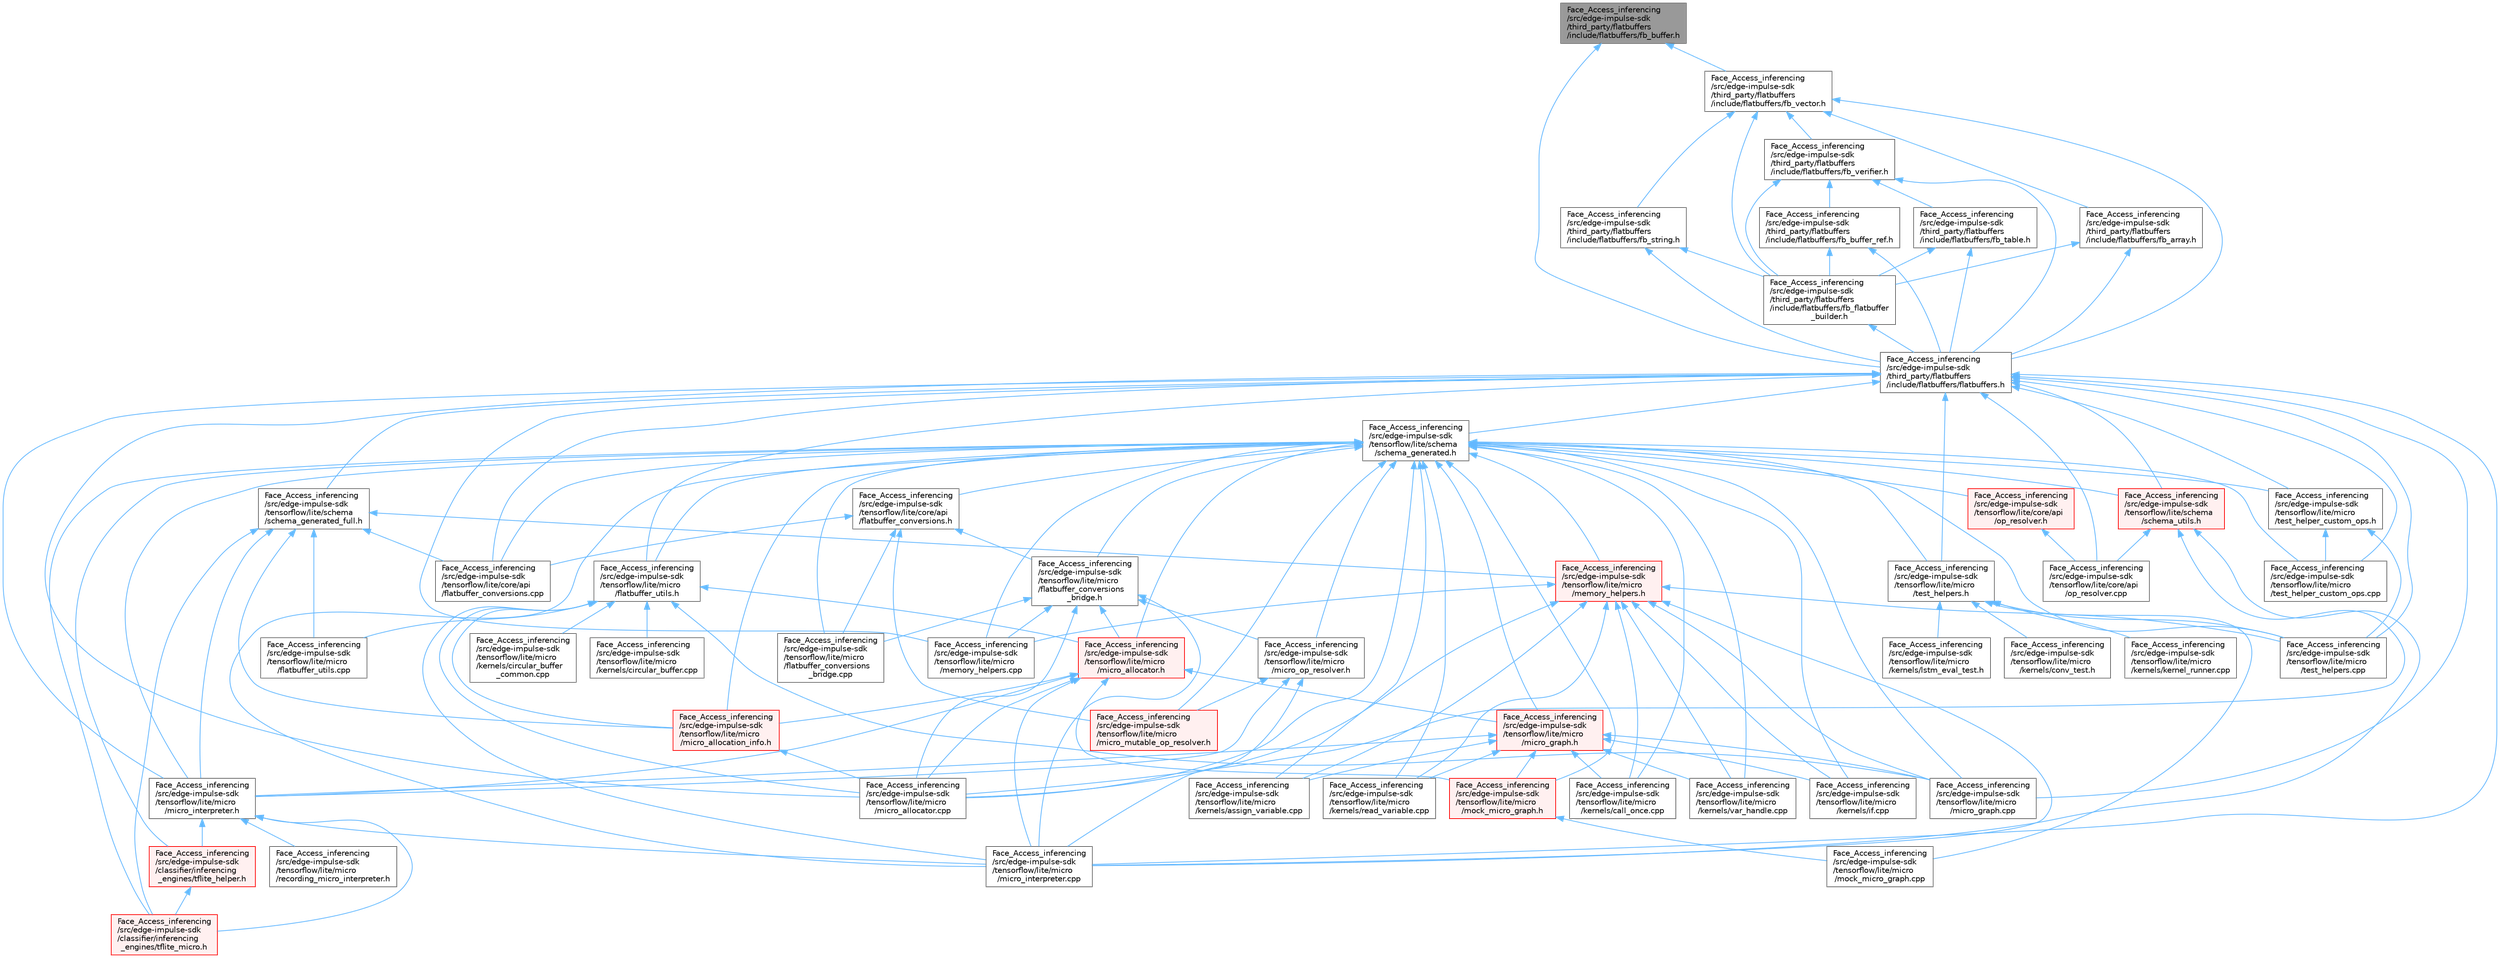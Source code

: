 digraph "Face_Access_inferencing/src/edge-impulse-sdk/third_party/flatbuffers/include/flatbuffers/fb_buffer.h"
{
 // LATEX_PDF_SIZE
  bgcolor="transparent";
  edge [fontname=Helvetica,fontsize=10,labelfontname=Helvetica,labelfontsize=10];
  node [fontname=Helvetica,fontsize=10,shape=box,height=0.2,width=0.4];
  Node1 [id="Node000001",label="Face_Access_inferencing\l/src/edge-impulse-sdk\l/third_party/flatbuffers\l/include/flatbuffers/fb_buffer.h",height=0.2,width=0.4,color="gray40", fillcolor="grey60", style="filled", fontcolor="black",tooltip=" "];
  Node1 -> Node2 [id="edge1_Node000001_Node000002",dir="back",color="steelblue1",style="solid",tooltip=" "];
  Node2 [id="Node000002",label="Face_Access_inferencing\l/src/edge-impulse-sdk\l/third_party/flatbuffers\l/include/flatbuffers/fb_vector.h",height=0.2,width=0.4,color="grey40", fillcolor="white", style="filled",URL="$fb__vector_8h.html",tooltip=" "];
  Node2 -> Node3 [id="edge2_Node000002_Node000003",dir="back",color="steelblue1",style="solid",tooltip=" "];
  Node3 [id="Node000003",label="Face_Access_inferencing\l/src/edge-impulse-sdk\l/third_party/flatbuffers\l/include/flatbuffers/fb_array.h",height=0.2,width=0.4,color="grey40", fillcolor="white", style="filled",URL="$fb__array_8h.html",tooltip=" "];
  Node3 -> Node4 [id="edge3_Node000003_Node000004",dir="back",color="steelblue1",style="solid",tooltip=" "];
  Node4 [id="Node000004",label="Face_Access_inferencing\l/src/edge-impulse-sdk\l/third_party/flatbuffers\l/include/flatbuffers/fb_flatbuffer\l_builder.h",height=0.2,width=0.4,color="grey40", fillcolor="white", style="filled",URL="$fb__flatbuffer__builder_8h.html",tooltip=" "];
  Node4 -> Node5 [id="edge4_Node000004_Node000005",dir="back",color="steelblue1",style="solid",tooltip=" "];
  Node5 [id="Node000005",label="Face_Access_inferencing\l/src/edge-impulse-sdk\l/third_party/flatbuffers\l/include/flatbuffers/flatbuffers.h",height=0.2,width=0.4,color="grey40", fillcolor="white", style="filled",URL="$_face___access__inferencing_2src_2edge-impulse-sdk_2third__party_2flatbuffers_2include_2flatbuffers_2flatbuffers_8h.html",tooltip=" "];
  Node5 -> Node6 [id="edge5_Node000005_Node000006",dir="back",color="steelblue1",style="solid",tooltip=" "];
  Node6 [id="Node000006",label="Face_Access_inferencing\l/src/edge-impulse-sdk\l/tensorflow/lite/core/api\l/flatbuffer_conversions.cpp",height=0.2,width=0.4,color="grey40", fillcolor="white", style="filled",URL="$_face___access__inferencing_2src_2edge-impulse-sdk_2tensorflow_2lite_2core_2api_2flatbuffer__conversions_8cpp.html",tooltip=" "];
  Node5 -> Node7 [id="edge6_Node000005_Node000007",dir="back",color="steelblue1",style="solid",tooltip=" "];
  Node7 [id="Node000007",label="Face_Access_inferencing\l/src/edge-impulse-sdk\l/tensorflow/lite/core/api\l/op_resolver.cpp",height=0.2,width=0.4,color="grey40", fillcolor="white", style="filled",URL="$_face___access__inferencing_2src_2edge-impulse-sdk_2tensorflow_2lite_2core_2api_2op__resolver_8cpp.html",tooltip=" "];
  Node5 -> Node8 [id="edge7_Node000005_Node000008",dir="back",color="steelblue1",style="solid",tooltip=" "];
  Node8 [id="Node000008",label="Face_Access_inferencing\l/src/edge-impulse-sdk\l/tensorflow/lite/micro\l/flatbuffer_utils.h",height=0.2,width=0.4,color="grey40", fillcolor="white", style="filled",URL="$_face___access__inferencing_2src_2edge-impulse-sdk_2tensorflow_2lite_2micro_2flatbuffer__utils_8h.html",tooltip=" "];
  Node8 -> Node9 [id="edge8_Node000008_Node000009",dir="back",color="steelblue1",style="solid",tooltip=" "];
  Node9 [id="Node000009",label="Face_Access_inferencing\l/src/edge-impulse-sdk\l/tensorflow/lite/micro\l/flatbuffer_utils.cpp",height=0.2,width=0.4,color="grey40", fillcolor="white", style="filled",URL="$_face___access__inferencing_2src_2edge-impulse-sdk_2tensorflow_2lite_2micro_2flatbuffer__utils_8cpp.html",tooltip=" "];
  Node8 -> Node10 [id="edge9_Node000008_Node000010",dir="back",color="steelblue1",style="solid",tooltip=" "];
  Node10 [id="Node000010",label="Face_Access_inferencing\l/src/edge-impulse-sdk\l/tensorflow/lite/micro\l/kernels/circular_buffer.cpp",height=0.2,width=0.4,color="grey40", fillcolor="white", style="filled",URL="$_face___access__inferencing_2src_2edge-impulse-sdk_2tensorflow_2lite_2micro_2kernels_2circular__buffer_8cpp.html",tooltip=" "];
  Node8 -> Node11 [id="edge10_Node000008_Node000011",dir="back",color="steelblue1",style="solid",tooltip=" "];
  Node11 [id="Node000011",label="Face_Access_inferencing\l/src/edge-impulse-sdk\l/tensorflow/lite/micro\l/kernels/circular_buffer\l_common.cpp",height=0.2,width=0.4,color="grey40", fillcolor="white", style="filled",URL="$_face___access__inferencing_2src_2edge-impulse-sdk_2tensorflow_2lite_2micro_2kernels_2circular__buffer__common_8cpp.html",tooltip=" "];
  Node8 -> Node12 [id="edge11_Node000008_Node000012",dir="back",color="steelblue1",style="solid",tooltip=" "];
  Node12 [id="Node000012",label="Face_Access_inferencing\l/src/edge-impulse-sdk\l/tensorflow/lite/micro\l/micro_allocation_info.h",height=0.2,width=0.4,color="red", fillcolor="#FFF0F0", style="filled",URL="$_face___access__inferencing_2src_2edge-impulse-sdk_2tensorflow_2lite_2micro_2micro__allocation__info_8h.html",tooltip=" "];
  Node12 -> Node14 [id="edge12_Node000012_Node000014",dir="back",color="steelblue1",style="solid",tooltip=" "];
  Node14 [id="Node000014",label="Face_Access_inferencing\l/src/edge-impulse-sdk\l/tensorflow/lite/micro\l/micro_allocator.cpp",height=0.2,width=0.4,color="grey40", fillcolor="white", style="filled",URL="$_face___access__inferencing_2src_2edge-impulse-sdk_2tensorflow_2lite_2micro_2micro__allocator_8cpp.html",tooltip=" "];
  Node8 -> Node14 [id="edge13_Node000008_Node000014",dir="back",color="steelblue1",style="solid",tooltip=" "];
  Node8 -> Node15 [id="edge14_Node000008_Node000015",dir="back",color="steelblue1",style="solid",tooltip=" "];
  Node15 [id="Node000015",label="Face_Access_inferencing\l/src/edge-impulse-sdk\l/tensorflow/lite/micro\l/micro_allocator.h",height=0.2,width=0.4,color="red", fillcolor="#FFF0F0", style="filled",URL="$_face___access__inferencing_2src_2edge-impulse-sdk_2tensorflow_2lite_2micro_2micro__allocator_8h.html",tooltip=" "];
  Node15 -> Node12 [id="edge15_Node000015_Node000012",dir="back",color="steelblue1",style="solid",tooltip=" "];
  Node15 -> Node14 [id="edge16_Node000015_Node000014",dir="back",color="steelblue1",style="solid",tooltip=" "];
  Node15 -> Node179 [id="edge17_Node000015_Node000179",dir="back",color="steelblue1",style="solid",tooltip=" "];
  Node179 [id="Node000179",label="Face_Access_inferencing\l/src/edge-impulse-sdk\l/tensorflow/lite/micro\l/micro_graph.h",height=0.2,width=0.4,color="red", fillcolor="#FFF0F0", style="filled",URL="$_face___access__inferencing_2src_2edge-impulse-sdk_2tensorflow_2lite_2micro_2micro__graph_8h.html",tooltip=" "];
  Node179 -> Node36 [id="edge18_Node000179_Node000036",dir="back",color="steelblue1",style="solid",tooltip=" "];
  Node36 [id="Node000036",label="Face_Access_inferencing\l/src/edge-impulse-sdk\l/tensorflow/lite/micro\l/kernels/assign_variable.cpp",height=0.2,width=0.4,color="grey40", fillcolor="white", style="filled",URL="$_face___access__inferencing_2src_2edge-impulse-sdk_2tensorflow_2lite_2micro_2kernels_2assign__variable_8cpp.html",tooltip=" "];
  Node179 -> Node24 [id="edge19_Node000179_Node000024",dir="back",color="steelblue1",style="solid",tooltip=" "];
  Node24 [id="Node000024",label="Face_Access_inferencing\l/src/edge-impulse-sdk\l/tensorflow/lite/micro\l/kernels/call_once.cpp",height=0.2,width=0.4,color="grey40", fillcolor="white", style="filled",URL="$_face___access__inferencing_2src_2edge-impulse-sdk_2tensorflow_2lite_2micro_2kernels_2call__once_8cpp.html",tooltip=" "];
  Node179 -> Node26 [id="edge20_Node000179_Node000026",dir="back",color="steelblue1",style="solid",tooltip=" "];
  Node26 [id="Node000026",label="Face_Access_inferencing\l/src/edge-impulse-sdk\l/tensorflow/lite/micro\l/kernels/if.cpp",height=0.2,width=0.4,color="grey40", fillcolor="white", style="filled",URL="$_face___access__inferencing_2src_2edge-impulse-sdk_2tensorflow_2lite_2micro_2kernels_2if_8cpp.html",tooltip=" "];
  Node179 -> Node140 [id="edge21_Node000179_Node000140",dir="back",color="steelblue1",style="solid",tooltip=" "];
  Node140 [id="Node000140",label="Face_Access_inferencing\l/src/edge-impulse-sdk\l/tensorflow/lite/micro\l/kernels/read_variable.cpp",height=0.2,width=0.4,color="grey40", fillcolor="white", style="filled",URL="$_face___access__inferencing_2src_2edge-impulse-sdk_2tensorflow_2lite_2micro_2kernels_2read__variable_8cpp.html",tooltip=" "];
  Node179 -> Node171 [id="edge22_Node000179_Node000171",dir="back",color="steelblue1",style="solid",tooltip=" "];
  Node171 [id="Node000171",label="Face_Access_inferencing\l/src/edge-impulse-sdk\l/tensorflow/lite/micro\l/kernels/var_handle.cpp",height=0.2,width=0.4,color="grey40", fillcolor="white", style="filled",URL="$_face___access__inferencing_2src_2edge-impulse-sdk_2tensorflow_2lite_2micro_2kernels_2var__handle_8cpp.html",tooltip=" "];
  Node179 -> Node180 [id="edge23_Node000179_Node000180",dir="back",color="steelblue1",style="solid",tooltip=" "];
  Node180 [id="Node000180",label="Face_Access_inferencing\l/src/edge-impulse-sdk\l/tensorflow/lite/micro\l/micro_graph.cpp",height=0.2,width=0.4,color="grey40", fillcolor="white", style="filled",URL="$_face___access__inferencing_2src_2edge-impulse-sdk_2tensorflow_2lite_2micro_2micro__graph_8cpp.html",tooltip=" "];
  Node179 -> Node176 [id="edge24_Node000179_Node000176",dir="back",color="steelblue1",style="solid",tooltip=" "];
  Node176 [id="Node000176",label="Face_Access_inferencing\l/src/edge-impulse-sdk\l/tensorflow/lite/micro\l/micro_interpreter.h",height=0.2,width=0.4,color="grey40", fillcolor="white", style="filled",URL="$_face___access__inferencing_2src_2edge-impulse-sdk_2tensorflow_2lite_2micro_2micro__interpreter_8h.html",tooltip=" "];
  Node176 -> Node94 [id="edge25_Node000176_Node000094",dir="back",color="steelblue1",style="solid",tooltip=" "];
  Node94 [id="Node000094",label="Face_Access_inferencing\l/src/edge-impulse-sdk\l/classifier/inferencing\l_engines/tflite_helper.h",height=0.2,width=0.4,color="red", fillcolor="#FFF0F0", style="filled",URL="$tflite__helper_8h.html",tooltip=" "];
  Node94 -> Node97 [id="edge26_Node000094_Node000097",dir="back",color="steelblue1",style="solid",tooltip=" "];
  Node97 [id="Node000097",label="Face_Access_inferencing\l/src/edge-impulse-sdk\l/classifier/inferencing\l_engines/tflite_micro.h",height=0.2,width=0.4,color="red", fillcolor="#FFF0F0", style="filled",URL="$tflite__micro_8h.html",tooltip=" "];
  Node176 -> Node97 [id="edge27_Node000176_Node000097",dir="back",color="steelblue1",style="solid",tooltip=" "];
  Node176 -> Node177 [id="edge28_Node000176_Node000177",dir="back",color="steelblue1",style="solid",tooltip=" "];
  Node177 [id="Node000177",label="Face_Access_inferencing\l/src/edge-impulse-sdk\l/tensorflow/lite/micro\l/micro_interpreter.cpp",height=0.2,width=0.4,color="grey40", fillcolor="white", style="filled",URL="$_face___access__inferencing_2src_2edge-impulse-sdk_2tensorflow_2lite_2micro_2micro__interpreter_8cpp.html",tooltip=" "];
  Node176 -> Node178 [id="edge29_Node000176_Node000178",dir="back",color="steelblue1",style="solid",tooltip=" "];
  Node178 [id="Node000178",label="Face_Access_inferencing\l/src/edge-impulse-sdk\l/tensorflow/lite/micro\l/recording_micro_interpreter.h",height=0.2,width=0.4,color="grey40", fillcolor="white", style="filled",URL="$_face___access__inferencing_2src_2edge-impulse-sdk_2tensorflow_2lite_2micro_2recording__micro__interpreter_8h.html",tooltip=" "];
  Node179 -> Node181 [id="edge30_Node000179_Node000181",dir="back",color="steelblue1",style="solid",tooltip=" "];
  Node181 [id="Node000181",label="Face_Access_inferencing\l/src/edge-impulse-sdk\l/tensorflow/lite/micro\l/mock_micro_graph.h",height=0.2,width=0.4,color="red", fillcolor="#FFF0F0", style="filled",URL="$_face___access__inferencing_2src_2edge-impulse-sdk_2tensorflow_2lite_2micro_2mock__micro__graph_8h.html",tooltip=" "];
  Node181 -> Node135 [id="edge31_Node000181_Node000135",dir="back",color="steelblue1",style="solid",tooltip=" "];
  Node135 [id="Node000135",label="Face_Access_inferencing\l/src/edge-impulse-sdk\l/tensorflow/lite/micro\l/mock_micro_graph.cpp",height=0.2,width=0.4,color="grey40", fillcolor="white", style="filled",URL="$_face___access__inferencing_2src_2edge-impulse-sdk_2tensorflow_2lite_2micro_2mock__micro__graph_8cpp.html",tooltip=" "];
  Node15 -> Node177 [id="edge32_Node000015_Node000177",dir="back",color="steelblue1",style="solid",tooltip=" "];
  Node15 -> Node176 [id="edge33_Node000015_Node000176",dir="back",color="steelblue1",style="solid",tooltip=" "];
  Node15 -> Node181 [id="edge34_Node000015_Node000181",dir="back",color="steelblue1",style="solid",tooltip=" "];
  Node8 -> Node180 [id="edge35_Node000008_Node000180",dir="back",color="steelblue1",style="solid",tooltip=" "];
  Node8 -> Node177 [id="edge36_Node000008_Node000177",dir="back",color="steelblue1",style="solid",tooltip=" "];
  Node5 -> Node186 [id="edge37_Node000005_Node000186",dir="back",color="steelblue1",style="solid",tooltip=" "];
  Node186 [id="Node000186",label="Face_Access_inferencing\l/src/edge-impulse-sdk\l/tensorflow/lite/micro\l/memory_helpers.cpp",height=0.2,width=0.4,color="grey40", fillcolor="white", style="filled",URL="$_face___access__inferencing_2src_2edge-impulse-sdk_2tensorflow_2lite_2micro_2memory__helpers_8cpp.html",tooltip=" "];
  Node5 -> Node14 [id="edge38_Node000005_Node000014",dir="back",color="steelblue1",style="solid",tooltip=" "];
  Node5 -> Node180 [id="edge39_Node000005_Node000180",dir="back",color="steelblue1",style="solid",tooltip=" "];
  Node5 -> Node177 [id="edge40_Node000005_Node000177",dir="back",color="steelblue1",style="solid",tooltip=" "];
  Node5 -> Node176 [id="edge41_Node000005_Node000176",dir="back",color="steelblue1",style="solid",tooltip=" "];
  Node5 -> Node131 [id="edge42_Node000005_Node000131",dir="back",color="steelblue1",style="solid",tooltip=" "];
  Node131 [id="Node000131",label="Face_Access_inferencing\l/src/edge-impulse-sdk\l/tensorflow/lite/micro\l/test_helper_custom_ops.cpp",height=0.2,width=0.4,color="grey40", fillcolor="white", style="filled",URL="$_face___access__inferencing_2src_2edge-impulse-sdk_2tensorflow_2lite_2micro_2test__helper__custom__ops_8cpp.html",tooltip=" "];
  Node5 -> Node132 [id="edge43_Node000005_Node000132",dir="back",color="steelblue1",style="solid",tooltip=" "];
  Node132 [id="Node000132",label="Face_Access_inferencing\l/src/edge-impulse-sdk\l/tensorflow/lite/micro\l/test_helper_custom_ops.h",height=0.2,width=0.4,color="grey40", fillcolor="white", style="filled",URL="$_face___access__inferencing_2src_2edge-impulse-sdk_2tensorflow_2lite_2micro_2test__helper__custom__ops_8h.html",tooltip=" "];
  Node132 -> Node131 [id="edge44_Node000132_Node000131",dir="back",color="steelblue1",style="solid",tooltip=" "];
  Node132 -> Node133 [id="edge45_Node000132_Node000133",dir="back",color="steelblue1",style="solid",tooltip=" "];
  Node133 [id="Node000133",label="Face_Access_inferencing\l/src/edge-impulse-sdk\l/tensorflow/lite/micro\l/test_helpers.cpp",height=0.2,width=0.4,color="grey40", fillcolor="white", style="filled",URL="$_face___access__inferencing_2src_2edge-impulse-sdk_2tensorflow_2lite_2micro_2test__helpers_8cpp.html",tooltip=" "];
  Node5 -> Node133 [id="edge46_Node000005_Node000133",dir="back",color="steelblue1",style="solid",tooltip=" "];
  Node5 -> Node134 [id="edge47_Node000005_Node000134",dir="back",color="steelblue1",style="solid",tooltip=" "];
  Node134 [id="Node000134",label="Face_Access_inferencing\l/src/edge-impulse-sdk\l/tensorflow/lite/micro\l/test_helpers.h",height=0.2,width=0.4,color="grey40", fillcolor="white", style="filled",URL="$_face___access__inferencing_2src_2edge-impulse-sdk_2tensorflow_2lite_2micro_2test__helpers_8h.html",tooltip=" "];
  Node134 -> Node20 [id="edge48_Node000134_Node000020",dir="back",color="steelblue1",style="solid",tooltip=" "];
  Node20 [id="Node000020",label="Face_Access_inferencing\l/src/edge-impulse-sdk\l/tensorflow/lite/micro\l/kernels/conv_test.h",height=0.2,width=0.4,color="grey40", fillcolor="white", style="filled",URL="$_face___access__inferencing_2src_2edge-impulse-sdk_2tensorflow_2lite_2micro_2kernels_2conv__test_8h.html",tooltip=" "];
  Node134 -> Node21 [id="edge49_Node000134_Node000021",dir="back",color="steelblue1",style="solid",tooltip=" "];
  Node21 [id="Node000021",label="Face_Access_inferencing\l/src/edge-impulse-sdk\l/tensorflow/lite/micro\l/kernels/kernel_runner.cpp",height=0.2,width=0.4,color="grey40", fillcolor="white", style="filled",URL="$_face___access__inferencing_2src_2edge-impulse-sdk_2tensorflow_2lite_2micro_2kernels_2kernel__runner_8cpp.html",tooltip=" "];
  Node134 -> Node80 [id="edge50_Node000134_Node000080",dir="back",color="steelblue1",style="solid",tooltip=" "];
  Node80 [id="Node000080",label="Face_Access_inferencing\l/src/edge-impulse-sdk\l/tensorflow/lite/micro\l/kernels/lstm_eval_test.h",height=0.2,width=0.4,color="grey40", fillcolor="white", style="filled",URL="$_face___access__inferencing_2src_2edge-impulse-sdk_2tensorflow_2lite_2micro_2kernels_2lstm__eval__test_8h.html",tooltip=" "];
  Node134 -> Node135 [id="edge51_Node000134_Node000135",dir="back",color="steelblue1",style="solid",tooltip=" "];
  Node134 -> Node133 [id="edge52_Node000134_Node000133",dir="back",color="steelblue1",style="solid",tooltip=" "];
  Node5 -> Node187 [id="edge53_Node000005_Node000187",dir="back",color="steelblue1",style="solid",tooltip=" "];
  Node187 [id="Node000187",label="Face_Access_inferencing\l/src/edge-impulse-sdk\l/tensorflow/lite/schema\l/schema_generated.h",height=0.2,width=0.4,color="grey40", fillcolor="white", style="filled",URL="$_face___access__inferencing_2src_2edge-impulse-sdk_2tensorflow_2lite_2schema_2schema__generated_8h.html",tooltip=" "];
  Node187 -> Node94 [id="edge54_Node000187_Node000094",dir="back",color="steelblue1",style="solid",tooltip=" "];
  Node187 -> Node97 [id="edge55_Node000187_Node000097",dir="back",color="steelblue1",style="solid",tooltip=" "];
  Node187 -> Node6 [id="edge56_Node000187_Node000006",dir="back",color="steelblue1",style="solid",tooltip=" "];
  Node187 -> Node188 [id="edge57_Node000187_Node000188",dir="back",color="steelblue1",style="solid",tooltip=" "];
  Node188 [id="Node000188",label="Face_Access_inferencing\l/src/edge-impulse-sdk\l/tensorflow/lite/core/api\l/flatbuffer_conversions.h",height=0.2,width=0.4,color="grey40", fillcolor="white", style="filled",URL="$_face___access__inferencing_2src_2edge-impulse-sdk_2tensorflow_2lite_2core_2api_2flatbuffer__conversions_8h.html",tooltip=" "];
  Node188 -> Node6 [id="edge58_Node000188_Node000006",dir="back",color="steelblue1",style="solid",tooltip=" "];
  Node188 -> Node189 [id="edge59_Node000188_Node000189",dir="back",color="steelblue1",style="solid",tooltip=" "];
  Node189 [id="Node000189",label="Face_Access_inferencing\l/src/edge-impulse-sdk\l/tensorflow/lite/micro\l/flatbuffer_conversions\l_bridge.cpp",height=0.2,width=0.4,color="grey40", fillcolor="white", style="filled",URL="$_face___access__inferencing_2src_2edge-impulse-sdk_2tensorflow_2lite_2micro_2flatbuffer__conversions__bridge_8cpp.html",tooltip=" "];
  Node188 -> Node190 [id="edge60_Node000188_Node000190",dir="back",color="steelblue1",style="solid",tooltip=" "];
  Node190 [id="Node000190",label="Face_Access_inferencing\l/src/edge-impulse-sdk\l/tensorflow/lite/micro\l/flatbuffer_conversions\l_bridge.h",height=0.2,width=0.4,color="grey40", fillcolor="white", style="filled",URL="$_face___access__inferencing_2src_2edge-impulse-sdk_2tensorflow_2lite_2micro_2flatbuffer__conversions__bridge_8h.html",tooltip=" "];
  Node190 -> Node189 [id="edge61_Node000190_Node000189",dir="back",color="steelblue1",style="solid",tooltip=" "];
  Node190 -> Node186 [id="edge62_Node000190_Node000186",dir="back",color="steelblue1",style="solid",tooltip=" "];
  Node190 -> Node14 [id="edge63_Node000190_Node000014",dir="back",color="steelblue1",style="solid",tooltip=" "];
  Node190 -> Node15 [id="edge64_Node000190_Node000015",dir="back",color="steelblue1",style="solid",tooltip=" "];
  Node190 -> Node177 [id="edge65_Node000190_Node000177",dir="back",color="steelblue1",style="solid",tooltip=" "];
  Node190 -> Node191 [id="edge66_Node000190_Node000191",dir="back",color="steelblue1",style="solid",tooltip=" "];
  Node191 [id="Node000191",label="Face_Access_inferencing\l/src/edge-impulse-sdk\l/tensorflow/lite/micro\l/micro_op_resolver.h",height=0.2,width=0.4,color="grey40", fillcolor="white", style="filled",URL="$_face___access__inferencing_2src_2edge-impulse-sdk_2tensorflow_2lite_2micro_2micro__op__resolver_8h.html",tooltip=" "];
  Node191 -> Node177 [id="edge67_Node000191_Node000177",dir="back",color="steelblue1",style="solid",tooltip=" "];
  Node191 -> Node176 [id="edge68_Node000191_Node000176",dir="back",color="steelblue1",style="solid",tooltip=" "];
  Node191 -> Node92 [id="edge69_Node000191_Node000092",dir="back",color="steelblue1",style="solid",tooltip=" "];
  Node92 [id="Node000092",label="Face_Access_inferencing\l/src/edge-impulse-sdk\l/tensorflow/lite/micro\l/micro_mutable_op_resolver.h",height=0.2,width=0.4,color="red", fillcolor="#FFF0F0", style="filled",URL="$_face___access__inferencing_2src_2edge-impulse-sdk_2tensorflow_2lite_2micro_2micro__mutable__op__resolver_8h.html",tooltip=" "];
  Node188 -> Node92 [id="edge70_Node000188_Node000092",dir="back",color="steelblue1",style="solid",tooltip=" "];
  Node187 -> Node192 [id="edge71_Node000187_Node000192",dir="back",color="steelblue1",style="solid",tooltip=" "];
  Node192 [id="Node000192",label="Face_Access_inferencing\l/src/edge-impulse-sdk\l/tensorflow/lite/core/api\l/op_resolver.h",height=0.2,width=0.4,color="red", fillcolor="#FFF0F0", style="filled",URL="$_face___access__inferencing_2src_2edge-impulse-sdk_2tensorflow_2lite_2core_2api_2op__resolver_8h.html",tooltip=" "];
  Node192 -> Node7 [id="edge72_Node000192_Node000007",dir="back",color="steelblue1",style="solid",tooltip=" "];
  Node187 -> Node189 [id="edge73_Node000187_Node000189",dir="back",color="steelblue1",style="solid",tooltip=" "];
  Node187 -> Node190 [id="edge74_Node000187_Node000190",dir="back",color="steelblue1",style="solid",tooltip=" "];
  Node187 -> Node8 [id="edge75_Node000187_Node000008",dir="back",color="steelblue1",style="solid",tooltip=" "];
  Node187 -> Node36 [id="edge76_Node000187_Node000036",dir="back",color="steelblue1",style="solid",tooltip=" "];
  Node187 -> Node24 [id="edge77_Node000187_Node000024",dir="back",color="steelblue1",style="solid",tooltip=" "];
  Node187 -> Node26 [id="edge78_Node000187_Node000026",dir="back",color="steelblue1",style="solid",tooltip=" "];
  Node187 -> Node140 [id="edge79_Node000187_Node000140",dir="back",color="steelblue1",style="solid",tooltip=" "];
  Node187 -> Node171 [id="edge80_Node000187_Node000171",dir="back",color="steelblue1",style="solid",tooltip=" "];
  Node187 -> Node186 [id="edge81_Node000187_Node000186",dir="back",color="steelblue1",style="solid",tooltip=" "];
  Node187 -> Node195 [id="edge82_Node000187_Node000195",dir="back",color="steelblue1",style="solid",tooltip=" "];
  Node195 [id="Node000195",label="Face_Access_inferencing\l/src/edge-impulse-sdk\l/tensorflow/lite/micro\l/memory_helpers.h",height=0.2,width=0.4,color="red", fillcolor="#FFF0F0", style="filled",URL="$_face___access__inferencing_2src_2edge-impulse-sdk_2tensorflow_2lite_2micro_2memory__helpers_8h.html",tooltip=" "];
  Node195 -> Node36 [id="edge83_Node000195_Node000036",dir="back",color="steelblue1",style="solid",tooltip=" "];
  Node195 -> Node24 [id="edge84_Node000195_Node000024",dir="back",color="steelblue1",style="solid",tooltip=" "];
  Node195 -> Node26 [id="edge85_Node000195_Node000026",dir="back",color="steelblue1",style="solid",tooltip=" "];
  Node195 -> Node140 [id="edge86_Node000195_Node000140",dir="back",color="steelblue1",style="solid",tooltip=" "];
  Node195 -> Node171 [id="edge87_Node000195_Node000171",dir="back",color="steelblue1",style="solid",tooltip=" "];
  Node195 -> Node186 [id="edge88_Node000195_Node000186",dir="back",color="steelblue1",style="solid",tooltip=" "];
  Node195 -> Node14 [id="edge89_Node000195_Node000014",dir="back",color="steelblue1",style="solid",tooltip=" "];
  Node195 -> Node180 [id="edge90_Node000195_Node000180",dir="back",color="steelblue1",style="solid",tooltip=" "];
  Node195 -> Node177 [id="edge91_Node000195_Node000177",dir="back",color="steelblue1",style="solid",tooltip=" "];
  Node195 -> Node133 [id="edge92_Node000195_Node000133",dir="back",color="steelblue1",style="solid",tooltip=" "];
  Node187 -> Node12 [id="edge93_Node000187_Node000012",dir="back",color="steelblue1",style="solid",tooltip=" "];
  Node187 -> Node14 [id="edge94_Node000187_Node000014",dir="back",color="steelblue1",style="solid",tooltip=" "];
  Node187 -> Node15 [id="edge95_Node000187_Node000015",dir="back",color="steelblue1",style="solid",tooltip=" "];
  Node187 -> Node180 [id="edge96_Node000187_Node000180",dir="back",color="steelblue1",style="solid",tooltip=" "];
  Node187 -> Node179 [id="edge97_Node000187_Node000179",dir="back",color="steelblue1",style="solid",tooltip=" "];
  Node187 -> Node177 [id="edge98_Node000187_Node000177",dir="back",color="steelblue1",style="solid",tooltip=" "];
  Node187 -> Node176 [id="edge99_Node000187_Node000176",dir="back",color="steelblue1",style="solid",tooltip=" "];
  Node187 -> Node92 [id="edge100_Node000187_Node000092",dir="back",color="steelblue1",style="solid",tooltip=" "];
  Node187 -> Node191 [id="edge101_Node000187_Node000191",dir="back",color="steelblue1",style="solid",tooltip=" "];
  Node187 -> Node181 [id="edge102_Node000187_Node000181",dir="back",color="steelblue1",style="solid",tooltip=" "];
  Node187 -> Node131 [id="edge103_Node000187_Node000131",dir="back",color="steelblue1",style="solid",tooltip=" "];
  Node187 -> Node132 [id="edge104_Node000187_Node000132",dir="back",color="steelblue1",style="solid",tooltip=" "];
  Node187 -> Node133 [id="edge105_Node000187_Node000133",dir="back",color="steelblue1",style="solid",tooltip=" "];
  Node187 -> Node134 [id="edge106_Node000187_Node000134",dir="back",color="steelblue1",style="solid",tooltip=" "];
  Node187 -> Node200 [id="edge107_Node000187_Node000200",dir="back",color="steelblue1",style="solid",tooltip=" "];
  Node200 [id="Node000200",label="Face_Access_inferencing\l/src/edge-impulse-sdk\l/tensorflow/lite/schema\l/schema_utils.h",height=0.2,width=0.4,color="red", fillcolor="#FFF0F0", style="filled",URL="$_face___access__inferencing_2src_2edge-impulse-sdk_2tensorflow_2lite_2schema_2schema__utils_8h.html",tooltip=" "];
  Node200 -> Node7 [id="edge108_Node000200_Node000007",dir="back",color="steelblue1",style="solid",tooltip=" "];
  Node200 -> Node14 [id="edge109_Node000200_Node000014",dir="back",color="steelblue1",style="solid",tooltip=" "];
  Node200 -> Node177 [id="edge110_Node000200_Node000177",dir="back",color="steelblue1",style="solid",tooltip=" "];
  Node5 -> Node202 [id="edge111_Node000005_Node000202",dir="back",color="steelblue1",style="solid",tooltip=" "];
  Node202 [id="Node000202",label="Face_Access_inferencing\l/src/edge-impulse-sdk\l/tensorflow/lite/schema\l/schema_generated_full.h",height=0.2,width=0.4,color="grey40", fillcolor="white", style="filled",URL="$schema__generated__full_8h.html",tooltip=" "];
  Node202 -> Node97 [id="edge112_Node000202_Node000097",dir="back",color="steelblue1",style="solid",tooltip=" "];
  Node202 -> Node6 [id="edge113_Node000202_Node000006",dir="back",color="steelblue1",style="solid",tooltip=" "];
  Node202 -> Node9 [id="edge114_Node000202_Node000009",dir="back",color="steelblue1",style="solid",tooltip=" "];
  Node202 -> Node195 [id="edge115_Node000202_Node000195",dir="back",color="steelblue1",style="solid",tooltip=" "];
  Node202 -> Node12 [id="edge116_Node000202_Node000012",dir="back",color="steelblue1",style="solid",tooltip=" "];
  Node202 -> Node176 [id="edge117_Node000202_Node000176",dir="back",color="steelblue1",style="solid",tooltip=" "];
  Node5 -> Node200 [id="edge118_Node000005_Node000200",dir="back",color="steelblue1",style="solid",tooltip=" "];
  Node3 -> Node5 [id="edge119_Node000003_Node000005",dir="back",color="steelblue1",style="solid",tooltip=" "];
  Node2 -> Node4 [id="edge120_Node000002_Node000004",dir="back",color="steelblue1",style="solid",tooltip=" "];
  Node2 -> Node203 [id="edge121_Node000002_Node000203",dir="back",color="steelblue1",style="solid",tooltip=" "];
  Node203 [id="Node000203",label="Face_Access_inferencing\l/src/edge-impulse-sdk\l/third_party/flatbuffers\l/include/flatbuffers/fb_string.h",height=0.2,width=0.4,color="grey40", fillcolor="white", style="filled",URL="$fb__string_8h.html",tooltip=" "];
  Node203 -> Node4 [id="edge122_Node000203_Node000004",dir="back",color="steelblue1",style="solid",tooltip=" "];
  Node203 -> Node5 [id="edge123_Node000203_Node000005",dir="back",color="steelblue1",style="solid",tooltip=" "];
  Node2 -> Node204 [id="edge124_Node000002_Node000204",dir="back",color="steelblue1",style="solid",tooltip=" "];
  Node204 [id="Node000204",label="Face_Access_inferencing\l/src/edge-impulse-sdk\l/third_party/flatbuffers\l/include/flatbuffers/fb_verifier.h",height=0.2,width=0.4,color="grey40", fillcolor="white", style="filled",URL="$fb__verifier_8h.html",tooltip=" "];
  Node204 -> Node205 [id="edge125_Node000204_Node000205",dir="back",color="steelblue1",style="solid",tooltip=" "];
  Node205 [id="Node000205",label="Face_Access_inferencing\l/src/edge-impulse-sdk\l/third_party/flatbuffers\l/include/flatbuffers/fb_buffer_ref.h",height=0.2,width=0.4,color="grey40", fillcolor="white", style="filled",URL="$fb__buffer__ref_8h.html",tooltip=" "];
  Node205 -> Node4 [id="edge126_Node000205_Node000004",dir="back",color="steelblue1",style="solid",tooltip=" "];
  Node205 -> Node5 [id="edge127_Node000205_Node000005",dir="back",color="steelblue1",style="solid",tooltip=" "];
  Node204 -> Node4 [id="edge128_Node000204_Node000004",dir="back",color="steelblue1",style="solid",tooltip=" "];
  Node204 -> Node206 [id="edge129_Node000204_Node000206",dir="back",color="steelblue1",style="solid",tooltip=" "];
  Node206 [id="Node000206",label="Face_Access_inferencing\l/src/edge-impulse-sdk\l/third_party/flatbuffers\l/include/flatbuffers/fb_table.h",height=0.2,width=0.4,color="grey40", fillcolor="white", style="filled",URL="$fb__table_8h.html",tooltip=" "];
  Node206 -> Node4 [id="edge130_Node000206_Node000004",dir="back",color="steelblue1",style="solid",tooltip=" "];
  Node206 -> Node5 [id="edge131_Node000206_Node000005",dir="back",color="steelblue1",style="solid",tooltip=" "];
  Node204 -> Node5 [id="edge132_Node000204_Node000005",dir="back",color="steelblue1",style="solid",tooltip=" "];
  Node2 -> Node5 [id="edge133_Node000002_Node000005",dir="back",color="steelblue1",style="solid",tooltip=" "];
  Node1 -> Node5 [id="edge134_Node000001_Node000005",dir="back",color="steelblue1",style="solid",tooltip=" "];
}
